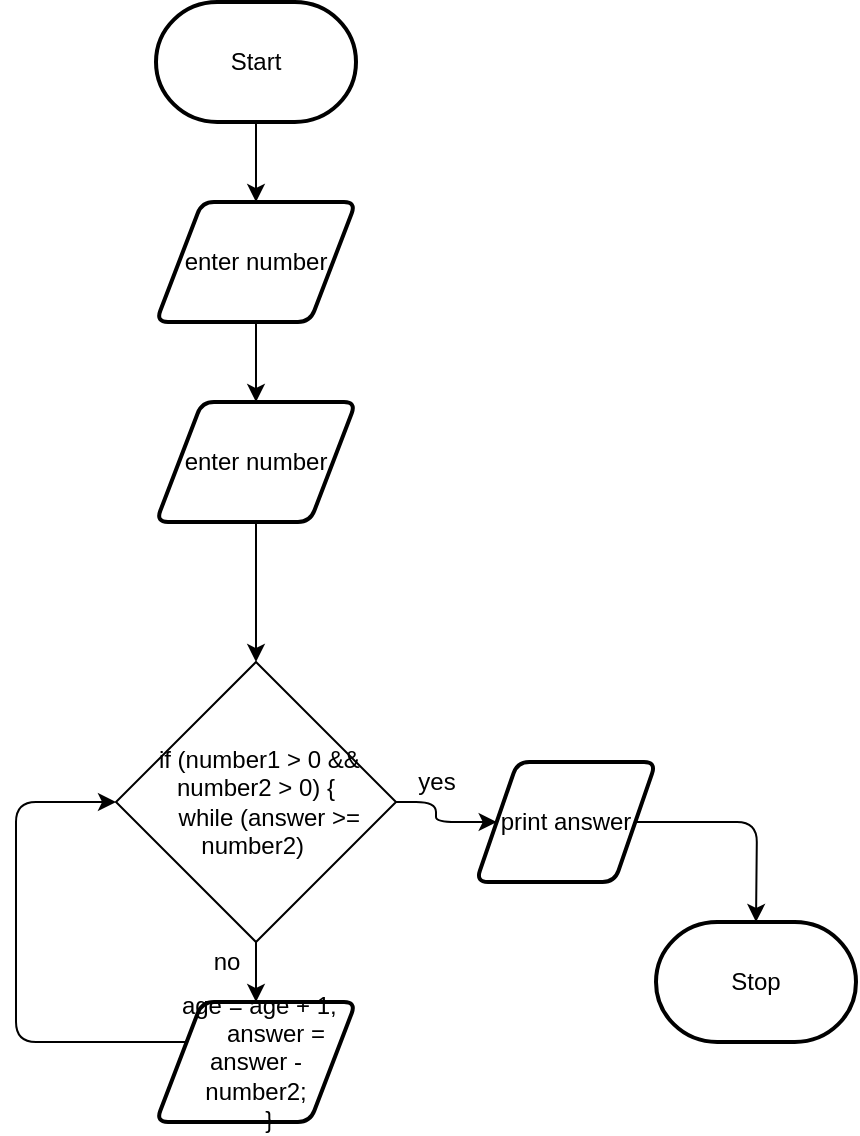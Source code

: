 <mxfile>
    <diagram id="GInHtZuMB5CcCfA9ihm7" name="Page-1">
        <mxGraphModel dx="1113" dy="781" grid="1" gridSize="10" guides="1" tooltips="1" connect="1" arrows="1" fold="1" page="1" pageScale="1" pageWidth="850" pageHeight="1100" math="0" shadow="0">
            <root>
                <mxCell id="0"/>
                <mxCell id="1" parent="0"/>
                <mxCell id="25" style="edgeStyle=none;html=1;" parent="1" source="26" target="28" edge="1">
                    <mxGeometry relative="1" as="geometry"/>
                </mxCell>
                <mxCell id="26" value="Start" style="strokeWidth=2;html=1;shape=mxgraph.flowchart.terminator;whiteSpace=wrap;" parent="1" vertex="1">
                    <mxGeometry x="340" y="230" width="100" height="60" as="geometry"/>
                </mxCell>
                <mxCell id="27" style="edgeStyle=none;html=1;" parent="1" source="28" edge="1">
                    <mxGeometry relative="1" as="geometry">
                        <mxPoint x="390" y="430" as="targetPoint"/>
                    </mxGeometry>
                </mxCell>
                <mxCell id="28" value="enter number" style="shape=parallelogram;html=1;strokeWidth=2;perimeter=parallelogramPerimeter;whiteSpace=wrap;rounded=1;arcSize=12;size=0.23;" parent="1" vertex="1">
                    <mxGeometry x="340" y="330" width="100" height="60" as="geometry"/>
                </mxCell>
                <mxCell id="29" style="edgeStyle=orthogonalEdgeStyle;html=1;entryX=0;entryY=0.5;entryDx=0;entryDy=0;" parent="1" source="30" target="34" edge="1">
                    <mxGeometry relative="1" as="geometry">
                        <Array as="points">
                            <mxPoint x="270" y="750"/>
                            <mxPoint x="270" y="630"/>
                        </Array>
                    </mxGeometry>
                </mxCell>
                <mxCell id="30" value="&lt;div&gt;&amp;nbsp;age = age + 1;&lt;/div&gt;&lt;div&gt;&amp;nbsp; &amp;nbsp; &amp;nbsp; answer = answer - number2;&lt;/div&gt;&lt;div&gt;&amp;nbsp; &amp;nbsp; }&lt;/div&gt;" style="shape=parallelogram;html=1;strokeWidth=2;perimeter=parallelogramPerimeter;whiteSpace=wrap;rounded=1;arcSize=12;size=0.23;" parent="1" vertex="1">
                    <mxGeometry x="340" y="730" width="100" height="60" as="geometry"/>
                </mxCell>
                <mxCell id="31" value="Stop" style="strokeWidth=2;html=1;shape=mxgraph.flowchart.terminator;whiteSpace=wrap;" parent="1" vertex="1">
                    <mxGeometry x="590" y="690" width="100" height="60" as="geometry"/>
                </mxCell>
                <mxCell id="32" style="edgeStyle=none;html=1;" parent="1" source="34" target="30" edge="1">
                    <mxGeometry relative="1" as="geometry"/>
                </mxCell>
                <mxCell id="33" style="edgeStyle=orthogonalEdgeStyle;html=1;entryX=0;entryY=0.5;entryDx=0;entryDy=0;" parent="1" source="34" target="36" edge="1">
                    <mxGeometry relative="1" as="geometry"/>
                </mxCell>
                <mxCell id="34" value="&lt;div&gt;&amp;nbsp;if (number1 &amp;gt; 0 &amp;amp;&amp;amp; number2 &amp;gt; 0) {&lt;/div&gt;&lt;div&gt;&amp;nbsp; &amp;nbsp; while (answer &amp;gt;= number2)&amp;nbsp;&lt;/div&gt;" style="rhombus;whiteSpace=wrap;html=1;" parent="1" vertex="1">
                    <mxGeometry x="320" y="560" width="140" height="140" as="geometry"/>
                </mxCell>
                <mxCell id="35" style="edgeStyle=orthogonalEdgeStyle;html=1;entryX=0.5;entryY=0;entryDx=0;entryDy=0;entryPerimeter=0;" parent="1" source="36" edge="1">
                    <mxGeometry relative="1" as="geometry">
                        <mxPoint x="640" y="690" as="targetPoint"/>
                    </mxGeometry>
                </mxCell>
                <mxCell id="36" value="&lt;div&gt;print answer&lt;/div&gt;" style="shape=parallelogram;html=1;strokeWidth=2;perimeter=parallelogramPerimeter;whiteSpace=wrap;rounded=1;arcSize=12;size=0.23;" parent="1" vertex="1">
                    <mxGeometry x="500" y="610" width="90" height="60" as="geometry"/>
                </mxCell>
                <mxCell id="38" style="edgeStyle=none;html=1;" parent="1" source="37" target="34" edge="1">
                    <mxGeometry relative="1" as="geometry"/>
                </mxCell>
                <mxCell id="37" value="enter number" style="shape=parallelogram;html=1;strokeWidth=2;perimeter=parallelogramPerimeter;whiteSpace=wrap;rounded=1;arcSize=12;size=0.23;" parent="1" vertex="1">
                    <mxGeometry x="340" y="430" width="100" height="60" as="geometry"/>
                </mxCell>
                <mxCell id="39" value="yes" style="text;html=1;resizable=0;autosize=1;align=center;verticalAlign=middle;points=[];fillColor=none;strokeColor=none;rounded=0;" parent="1" vertex="1">
                    <mxGeometry x="465" y="610" width="30" height="20" as="geometry"/>
                </mxCell>
                <mxCell id="40" value="no" style="text;html=1;resizable=0;autosize=1;align=center;verticalAlign=middle;points=[];fillColor=none;strokeColor=none;rounded=0;" parent="1" vertex="1">
                    <mxGeometry x="360" y="700" width="30" height="20" as="geometry"/>
                </mxCell>
            </root>
        </mxGraphModel>
    </diagram>
</mxfile>